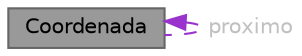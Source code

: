 digraph "Coordenada"
{
 // LATEX_PDF_SIZE
  bgcolor="transparent";
  edge [fontname=Helvetica,fontsize=10,labelfontname=Helvetica,labelfontsize=10];
  node [fontname=Helvetica,fontsize=10,shape=box,height=0.2,width=0.4];
  Node1 [id="Node000001",label="Coordenada",height=0.2,width=0.4,color="gray40", fillcolor="grey60", style="filled", fontcolor="black",tooltip="Representa uma posição genérica (x, y) na lista ligada."];
  Node1 -> Node1 [id="edge1_Node000001_Node000001",dir="back",color="darkorchid3",style="dashed",tooltip=" ",label=" proximo",fontcolor="grey" ];
}
